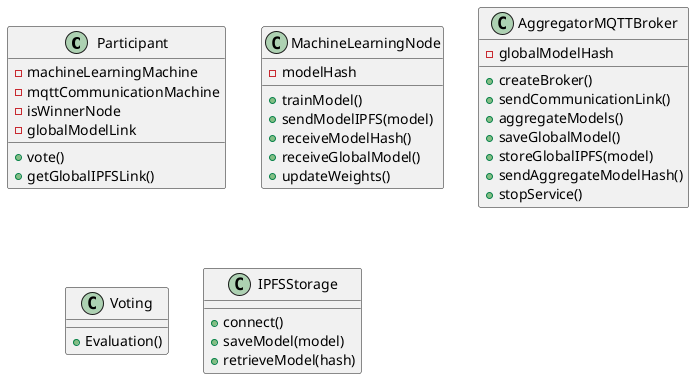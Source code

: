 @startuml

class Participant {
  - machineLearningMachine
  - mqttCommunicationMachine
  - isWinnerNode
  - globalModelLink
  + vote()
  + getGlobalIPFSLink()
}

class MachineLearningNode {
  - modelHash
  + trainModel()
  + sendModelIPFS(model)
  + receiveModelHash()
  + receiveGlobalModel()
  + updateWeights()
}

class AggregatorMQTTBroker {
  - globalModelHash
  + createBroker()
  + sendCommunicationLink()
  + aggregateModels()
  + saveGlobalModel()
  + storeGlobalIPFS(model)
  + sendAggregateModelHash()
  + stopService()
}

class Voting{

    + Evaluation()
}

class IPFSStorage {
  + connect()
  + saveModel(model)  
  + retrieveModel(hash)
}

@enduml
